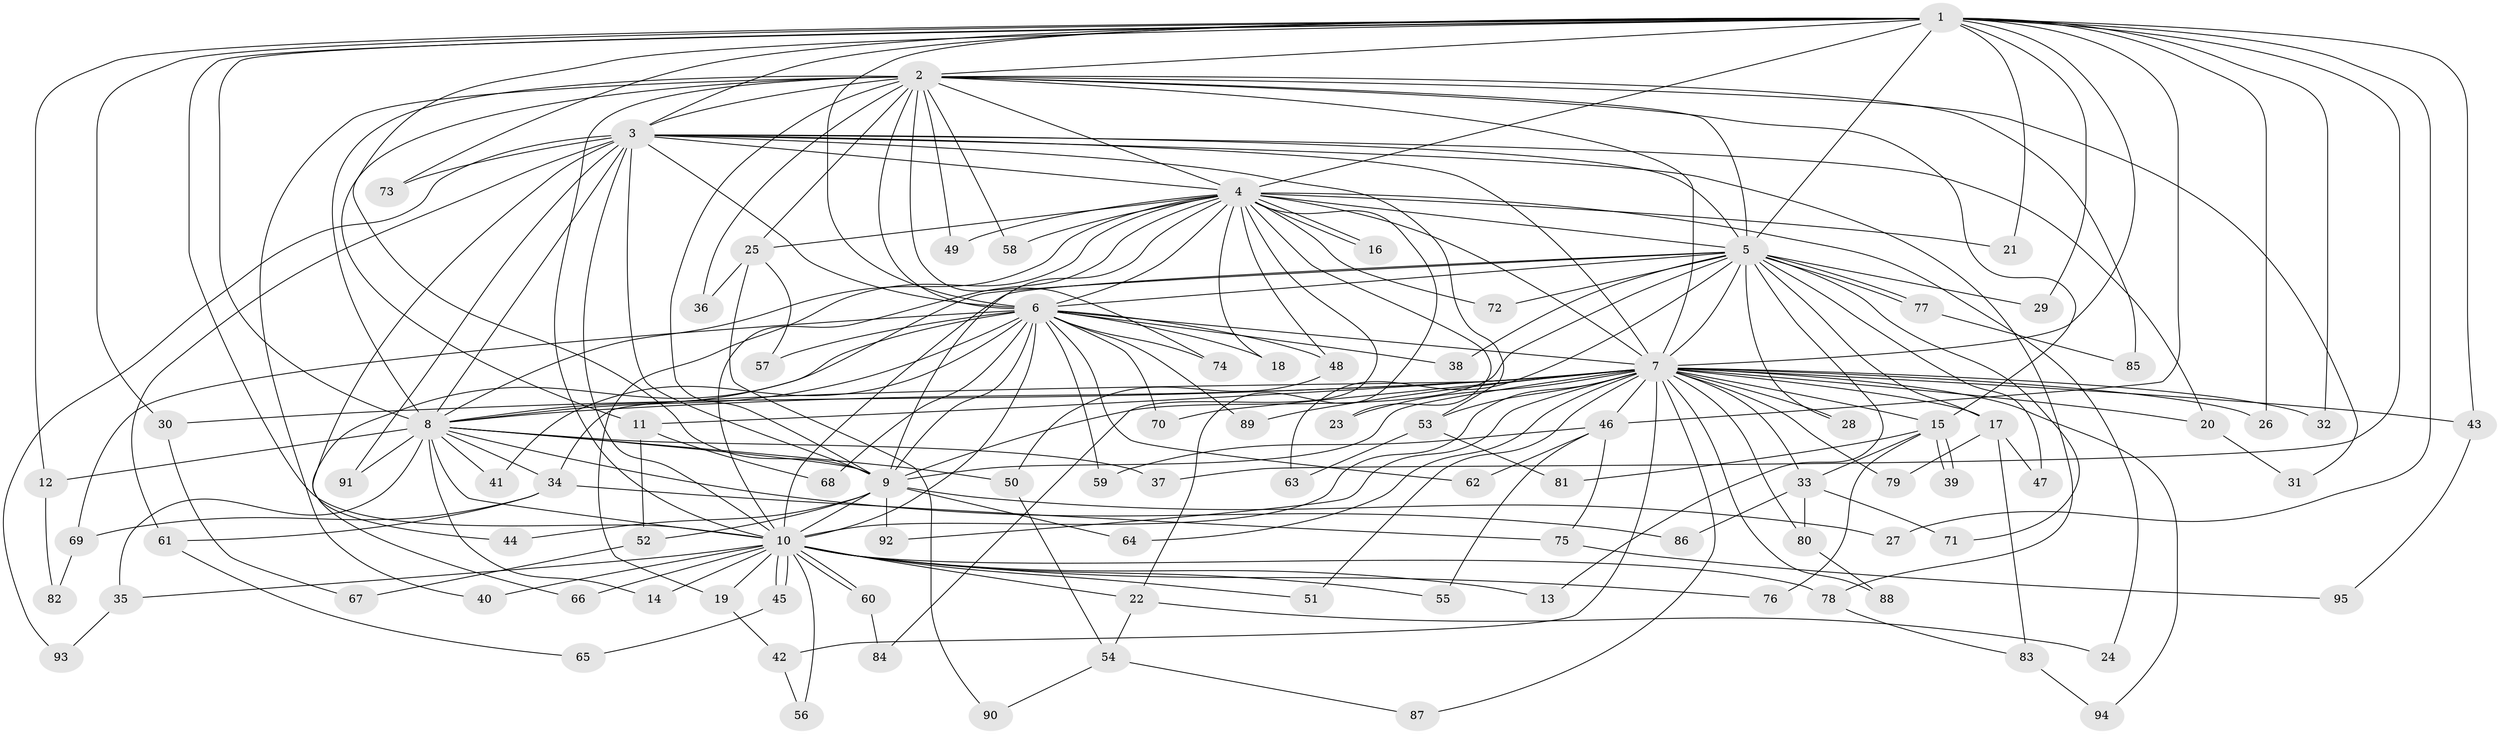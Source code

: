 // coarse degree distribution, {16: 0.0273972602739726, 27: 0.0136986301369863, 14: 0.0136986301369863, 20: 0.0136986301369863, 31: 0.0136986301369863, 18: 0.0136986301369863, 26: 0.0136986301369863, 3: 0.2054794520547945, 2: 0.5616438356164384, 7: 0.0136986301369863, 4: 0.0684931506849315, 5: 0.0136986301369863, 6: 0.0136986301369863, 1: 0.0136986301369863}
// Generated by graph-tools (version 1.1) at 2025/41/03/06/25 10:41:35]
// undirected, 95 vertices, 215 edges
graph export_dot {
graph [start="1"]
  node [color=gray90,style=filled];
  1;
  2;
  3;
  4;
  5;
  6;
  7;
  8;
  9;
  10;
  11;
  12;
  13;
  14;
  15;
  16;
  17;
  18;
  19;
  20;
  21;
  22;
  23;
  24;
  25;
  26;
  27;
  28;
  29;
  30;
  31;
  32;
  33;
  34;
  35;
  36;
  37;
  38;
  39;
  40;
  41;
  42;
  43;
  44;
  45;
  46;
  47;
  48;
  49;
  50;
  51;
  52;
  53;
  54;
  55;
  56;
  57;
  58;
  59;
  60;
  61;
  62;
  63;
  64;
  65;
  66;
  67;
  68;
  69;
  70;
  71;
  72;
  73;
  74;
  75;
  76;
  77;
  78;
  79;
  80;
  81;
  82;
  83;
  84;
  85;
  86;
  87;
  88;
  89;
  90;
  91;
  92;
  93;
  94;
  95;
  1 -- 2;
  1 -- 3;
  1 -- 4;
  1 -- 5;
  1 -- 6;
  1 -- 7;
  1 -- 8;
  1 -- 9;
  1 -- 10;
  1 -- 12;
  1 -- 21;
  1 -- 26;
  1 -- 27;
  1 -- 29;
  1 -- 30;
  1 -- 32;
  1 -- 37;
  1 -- 43;
  1 -- 46;
  1 -- 73;
  2 -- 3;
  2 -- 4;
  2 -- 5;
  2 -- 6;
  2 -- 7;
  2 -- 8;
  2 -- 9;
  2 -- 10;
  2 -- 11;
  2 -- 15;
  2 -- 25;
  2 -- 31;
  2 -- 36;
  2 -- 40;
  2 -- 49;
  2 -- 58;
  2 -- 74;
  2 -- 85;
  3 -- 4;
  3 -- 5;
  3 -- 6;
  3 -- 7;
  3 -- 8;
  3 -- 9;
  3 -- 10;
  3 -- 20;
  3 -- 44;
  3 -- 53;
  3 -- 61;
  3 -- 73;
  3 -- 78;
  3 -- 91;
  3 -- 93;
  4 -- 5;
  4 -- 6;
  4 -- 7;
  4 -- 8;
  4 -- 9;
  4 -- 10;
  4 -- 16;
  4 -- 16;
  4 -- 18;
  4 -- 19;
  4 -- 21;
  4 -- 22;
  4 -- 23;
  4 -- 24;
  4 -- 25;
  4 -- 48;
  4 -- 49;
  4 -- 58;
  4 -- 72;
  4 -- 84;
  5 -- 6;
  5 -- 7;
  5 -- 8;
  5 -- 9;
  5 -- 10;
  5 -- 13;
  5 -- 17;
  5 -- 28;
  5 -- 29;
  5 -- 38;
  5 -- 47;
  5 -- 63;
  5 -- 71;
  5 -- 72;
  5 -- 77;
  5 -- 77;
  6 -- 7;
  6 -- 8;
  6 -- 9;
  6 -- 10;
  6 -- 18;
  6 -- 38;
  6 -- 41;
  6 -- 48;
  6 -- 57;
  6 -- 59;
  6 -- 62;
  6 -- 66;
  6 -- 68;
  6 -- 69;
  6 -- 70;
  6 -- 74;
  6 -- 89;
  7 -- 8;
  7 -- 9;
  7 -- 10;
  7 -- 11;
  7 -- 15;
  7 -- 17;
  7 -- 20;
  7 -- 23;
  7 -- 26;
  7 -- 28;
  7 -- 30;
  7 -- 32;
  7 -- 33;
  7 -- 34;
  7 -- 42;
  7 -- 43;
  7 -- 46;
  7 -- 51;
  7 -- 53;
  7 -- 64;
  7 -- 70;
  7 -- 79;
  7 -- 80;
  7 -- 87;
  7 -- 88;
  7 -- 89;
  7 -- 92;
  7 -- 94;
  8 -- 9;
  8 -- 10;
  8 -- 12;
  8 -- 14;
  8 -- 34;
  8 -- 35;
  8 -- 37;
  8 -- 41;
  8 -- 50;
  8 -- 86;
  8 -- 91;
  9 -- 10;
  9 -- 27;
  9 -- 44;
  9 -- 52;
  9 -- 64;
  9 -- 92;
  10 -- 13;
  10 -- 14;
  10 -- 19;
  10 -- 22;
  10 -- 35;
  10 -- 40;
  10 -- 45;
  10 -- 45;
  10 -- 51;
  10 -- 55;
  10 -- 56;
  10 -- 60;
  10 -- 60;
  10 -- 66;
  10 -- 76;
  10 -- 78;
  11 -- 52;
  11 -- 68;
  12 -- 82;
  15 -- 33;
  15 -- 39;
  15 -- 39;
  15 -- 76;
  15 -- 81;
  17 -- 47;
  17 -- 79;
  17 -- 83;
  19 -- 42;
  20 -- 31;
  22 -- 24;
  22 -- 54;
  25 -- 36;
  25 -- 57;
  25 -- 90;
  30 -- 67;
  33 -- 71;
  33 -- 80;
  33 -- 86;
  34 -- 61;
  34 -- 69;
  34 -- 75;
  35 -- 93;
  42 -- 56;
  43 -- 95;
  45 -- 65;
  46 -- 55;
  46 -- 59;
  46 -- 62;
  46 -- 75;
  48 -- 50;
  50 -- 54;
  52 -- 67;
  53 -- 63;
  53 -- 81;
  54 -- 87;
  54 -- 90;
  60 -- 84;
  61 -- 65;
  69 -- 82;
  75 -- 95;
  77 -- 85;
  78 -- 83;
  80 -- 88;
  83 -- 94;
}

